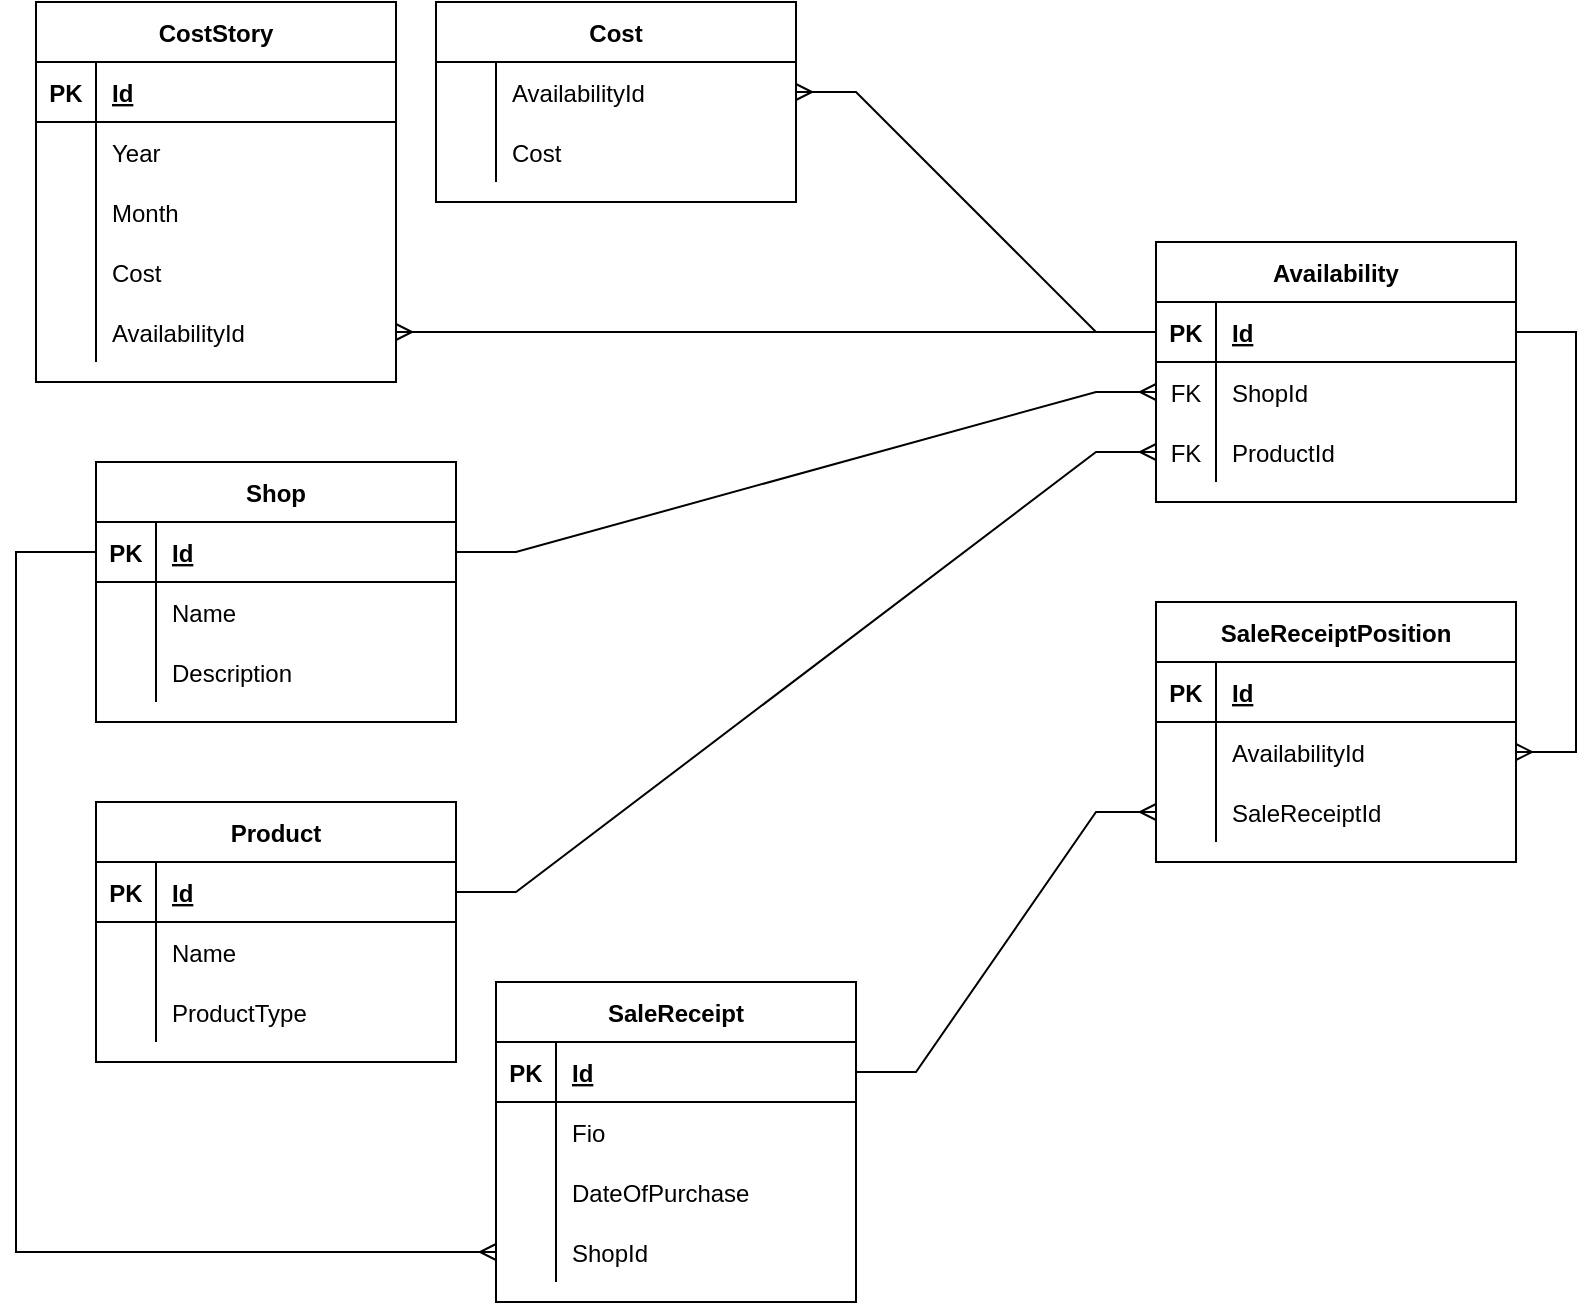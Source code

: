 <mxfile version="18.0.6" type="device"><diagram id="pnxKaXpHN_290zeqVHww" name="Страница 1"><mxGraphModel dx="1102" dy="865" grid="1" gridSize="10" guides="1" tooltips="1" connect="1" arrows="1" fold="1" page="1" pageScale="1" pageWidth="827" pageHeight="1169" math="0" shadow="0"><root><mxCell id="0"/><mxCell id="1" parent="0"/><mxCell id="Zz66VQLy0E8aWbIQN3X_-1" value="Shop" style="shape=table;startSize=30;container=1;collapsible=1;childLayout=tableLayout;fixedRows=1;rowLines=0;fontStyle=1;align=center;resizeLast=1;" vertex="1" parent="1"><mxGeometry x="60" y="260" width="180" height="130" as="geometry"/></mxCell><mxCell id="Zz66VQLy0E8aWbIQN3X_-2" value="" style="shape=tableRow;horizontal=0;startSize=0;swimlaneHead=0;swimlaneBody=0;fillColor=none;collapsible=0;dropTarget=0;points=[[0,0.5],[1,0.5]];portConstraint=eastwest;top=0;left=0;right=0;bottom=1;" vertex="1" parent="Zz66VQLy0E8aWbIQN3X_-1"><mxGeometry y="30" width="180" height="30" as="geometry"/></mxCell><mxCell id="Zz66VQLy0E8aWbIQN3X_-3" value="PK" style="shape=partialRectangle;connectable=0;fillColor=none;top=0;left=0;bottom=0;right=0;fontStyle=1;overflow=hidden;" vertex="1" parent="Zz66VQLy0E8aWbIQN3X_-2"><mxGeometry width="30" height="30" as="geometry"><mxRectangle width="30" height="30" as="alternateBounds"/></mxGeometry></mxCell><mxCell id="Zz66VQLy0E8aWbIQN3X_-4" value="Id" style="shape=partialRectangle;connectable=0;fillColor=none;top=0;left=0;bottom=0;right=0;align=left;spacingLeft=6;fontStyle=5;overflow=hidden;" vertex="1" parent="Zz66VQLy0E8aWbIQN3X_-2"><mxGeometry x="30" width="150" height="30" as="geometry"><mxRectangle width="150" height="30" as="alternateBounds"/></mxGeometry></mxCell><mxCell id="Zz66VQLy0E8aWbIQN3X_-5" value="" style="shape=tableRow;horizontal=0;startSize=0;swimlaneHead=0;swimlaneBody=0;fillColor=none;collapsible=0;dropTarget=0;points=[[0,0.5],[1,0.5]];portConstraint=eastwest;top=0;left=0;right=0;bottom=0;" vertex="1" parent="Zz66VQLy0E8aWbIQN3X_-1"><mxGeometry y="60" width="180" height="30" as="geometry"/></mxCell><mxCell id="Zz66VQLy0E8aWbIQN3X_-6" value="" style="shape=partialRectangle;connectable=0;fillColor=none;top=0;left=0;bottom=0;right=0;editable=1;overflow=hidden;" vertex="1" parent="Zz66VQLy0E8aWbIQN3X_-5"><mxGeometry width="30" height="30" as="geometry"><mxRectangle width="30" height="30" as="alternateBounds"/></mxGeometry></mxCell><mxCell id="Zz66VQLy0E8aWbIQN3X_-7" value="Name" style="shape=partialRectangle;connectable=0;fillColor=none;top=0;left=0;bottom=0;right=0;align=left;spacingLeft=6;overflow=hidden;" vertex="1" parent="Zz66VQLy0E8aWbIQN3X_-5"><mxGeometry x="30" width="150" height="30" as="geometry"><mxRectangle width="150" height="30" as="alternateBounds"/></mxGeometry></mxCell><mxCell id="Zz66VQLy0E8aWbIQN3X_-8" value="" style="shape=tableRow;horizontal=0;startSize=0;swimlaneHead=0;swimlaneBody=0;fillColor=none;collapsible=0;dropTarget=0;points=[[0,0.5],[1,0.5]];portConstraint=eastwest;top=0;left=0;right=0;bottom=0;" vertex="1" parent="Zz66VQLy0E8aWbIQN3X_-1"><mxGeometry y="90" width="180" height="30" as="geometry"/></mxCell><mxCell id="Zz66VQLy0E8aWbIQN3X_-9" value="" style="shape=partialRectangle;connectable=0;fillColor=none;top=0;left=0;bottom=0;right=0;editable=1;overflow=hidden;" vertex="1" parent="Zz66VQLy0E8aWbIQN3X_-8"><mxGeometry width="30" height="30" as="geometry"><mxRectangle width="30" height="30" as="alternateBounds"/></mxGeometry></mxCell><mxCell id="Zz66VQLy0E8aWbIQN3X_-10" value="Description" style="shape=partialRectangle;connectable=0;fillColor=none;top=0;left=0;bottom=0;right=0;align=left;spacingLeft=6;overflow=hidden;" vertex="1" parent="Zz66VQLy0E8aWbIQN3X_-8"><mxGeometry x="30" width="150" height="30" as="geometry"><mxRectangle width="150" height="30" as="alternateBounds"/></mxGeometry></mxCell><mxCell id="Zz66VQLy0E8aWbIQN3X_-14" value="Product" style="shape=table;startSize=30;container=1;collapsible=1;childLayout=tableLayout;fixedRows=1;rowLines=0;fontStyle=1;align=center;resizeLast=1;" vertex="1" parent="1"><mxGeometry x="60" y="430" width="180" height="130" as="geometry"/></mxCell><mxCell id="Zz66VQLy0E8aWbIQN3X_-15" value="" style="shape=tableRow;horizontal=0;startSize=0;swimlaneHead=0;swimlaneBody=0;fillColor=none;collapsible=0;dropTarget=0;points=[[0,0.5],[1,0.5]];portConstraint=eastwest;top=0;left=0;right=0;bottom=1;" vertex="1" parent="Zz66VQLy0E8aWbIQN3X_-14"><mxGeometry y="30" width="180" height="30" as="geometry"/></mxCell><mxCell id="Zz66VQLy0E8aWbIQN3X_-16" value="PK" style="shape=partialRectangle;connectable=0;fillColor=none;top=0;left=0;bottom=0;right=0;fontStyle=1;overflow=hidden;" vertex="1" parent="Zz66VQLy0E8aWbIQN3X_-15"><mxGeometry width="30" height="30" as="geometry"><mxRectangle width="30" height="30" as="alternateBounds"/></mxGeometry></mxCell><mxCell id="Zz66VQLy0E8aWbIQN3X_-17" value="Id" style="shape=partialRectangle;connectable=0;fillColor=none;top=0;left=0;bottom=0;right=0;align=left;spacingLeft=6;fontStyle=5;overflow=hidden;" vertex="1" parent="Zz66VQLy0E8aWbIQN3X_-15"><mxGeometry x="30" width="150" height="30" as="geometry"><mxRectangle width="150" height="30" as="alternateBounds"/></mxGeometry></mxCell><mxCell id="Zz66VQLy0E8aWbIQN3X_-18" value="" style="shape=tableRow;horizontal=0;startSize=0;swimlaneHead=0;swimlaneBody=0;fillColor=none;collapsible=0;dropTarget=0;points=[[0,0.5],[1,0.5]];portConstraint=eastwest;top=0;left=0;right=0;bottom=0;" vertex="1" parent="Zz66VQLy0E8aWbIQN3X_-14"><mxGeometry y="60" width="180" height="30" as="geometry"/></mxCell><mxCell id="Zz66VQLy0E8aWbIQN3X_-19" value="" style="shape=partialRectangle;connectable=0;fillColor=none;top=0;left=0;bottom=0;right=0;editable=1;overflow=hidden;" vertex="1" parent="Zz66VQLy0E8aWbIQN3X_-18"><mxGeometry width="30" height="30" as="geometry"><mxRectangle width="30" height="30" as="alternateBounds"/></mxGeometry></mxCell><mxCell id="Zz66VQLy0E8aWbIQN3X_-20" value="Name" style="shape=partialRectangle;connectable=0;fillColor=none;top=0;left=0;bottom=0;right=0;align=left;spacingLeft=6;overflow=hidden;" vertex="1" parent="Zz66VQLy0E8aWbIQN3X_-18"><mxGeometry x="30" width="150" height="30" as="geometry"><mxRectangle width="150" height="30" as="alternateBounds"/></mxGeometry></mxCell><mxCell id="Zz66VQLy0E8aWbIQN3X_-21" value="" style="shape=tableRow;horizontal=0;startSize=0;swimlaneHead=0;swimlaneBody=0;fillColor=none;collapsible=0;dropTarget=0;points=[[0,0.5],[1,0.5]];portConstraint=eastwest;top=0;left=0;right=0;bottom=0;" vertex="1" parent="Zz66VQLy0E8aWbIQN3X_-14"><mxGeometry y="90" width="180" height="30" as="geometry"/></mxCell><mxCell id="Zz66VQLy0E8aWbIQN3X_-22" value="" style="shape=partialRectangle;connectable=0;fillColor=none;top=0;left=0;bottom=0;right=0;editable=1;overflow=hidden;" vertex="1" parent="Zz66VQLy0E8aWbIQN3X_-21"><mxGeometry width="30" height="30" as="geometry"><mxRectangle width="30" height="30" as="alternateBounds"/></mxGeometry></mxCell><mxCell id="Zz66VQLy0E8aWbIQN3X_-23" value="ProductType" style="shape=partialRectangle;connectable=0;fillColor=none;top=0;left=0;bottom=0;right=0;align=left;spacingLeft=6;overflow=hidden;" vertex="1" parent="Zz66VQLy0E8aWbIQN3X_-21"><mxGeometry x="30" width="150" height="30" as="geometry"><mxRectangle width="150" height="30" as="alternateBounds"/></mxGeometry></mxCell><mxCell id="Zz66VQLy0E8aWbIQN3X_-27" value="Availability" style="shape=table;startSize=30;container=1;collapsible=1;childLayout=tableLayout;fixedRows=1;rowLines=0;fontStyle=1;align=center;resizeLast=1;" vertex="1" parent="1"><mxGeometry x="590" y="150" width="180" height="130" as="geometry"/></mxCell><mxCell id="Zz66VQLy0E8aWbIQN3X_-28" value="" style="shape=tableRow;horizontal=0;startSize=0;swimlaneHead=0;swimlaneBody=0;fillColor=none;collapsible=0;dropTarget=0;points=[[0,0.5],[1,0.5]];portConstraint=eastwest;top=0;left=0;right=0;bottom=1;" vertex="1" parent="Zz66VQLy0E8aWbIQN3X_-27"><mxGeometry y="30" width="180" height="30" as="geometry"/></mxCell><mxCell id="Zz66VQLy0E8aWbIQN3X_-29" value="PK" style="shape=partialRectangle;connectable=0;fillColor=none;top=0;left=0;bottom=0;right=0;fontStyle=1;overflow=hidden;" vertex="1" parent="Zz66VQLy0E8aWbIQN3X_-28"><mxGeometry width="30" height="30" as="geometry"><mxRectangle width="30" height="30" as="alternateBounds"/></mxGeometry></mxCell><mxCell id="Zz66VQLy0E8aWbIQN3X_-30" value="Id" style="shape=partialRectangle;connectable=0;fillColor=none;top=0;left=0;bottom=0;right=0;align=left;spacingLeft=6;fontStyle=5;overflow=hidden;" vertex="1" parent="Zz66VQLy0E8aWbIQN3X_-28"><mxGeometry x="30" width="150" height="30" as="geometry"><mxRectangle width="150" height="30" as="alternateBounds"/></mxGeometry></mxCell><mxCell id="Zz66VQLy0E8aWbIQN3X_-31" value="" style="shape=tableRow;horizontal=0;startSize=0;swimlaneHead=0;swimlaneBody=0;fillColor=none;collapsible=0;dropTarget=0;points=[[0,0.5],[1,0.5]];portConstraint=eastwest;top=0;left=0;right=0;bottom=0;" vertex="1" parent="Zz66VQLy0E8aWbIQN3X_-27"><mxGeometry y="60" width="180" height="30" as="geometry"/></mxCell><mxCell id="Zz66VQLy0E8aWbIQN3X_-32" value="FK" style="shape=partialRectangle;connectable=0;fillColor=none;top=0;left=0;bottom=0;right=0;editable=1;overflow=hidden;" vertex="1" parent="Zz66VQLy0E8aWbIQN3X_-31"><mxGeometry width="30" height="30" as="geometry"><mxRectangle width="30" height="30" as="alternateBounds"/></mxGeometry></mxCell><mxCell id="Zz66VQLy0E8aWbIQN3X_-33" value="ShopId" style="shape=partialRectangle;connectable=0;fillColor=none;top=0;left=0;bottom=0;right=0;align=left;spacingLeft=6;overflow=hidden;" vertex="1" parent="Zz66VQLy0E8aWbIQN3X_-31"><mxGeometry x="30" width="150" height="30" as="geometry"><mxRectangle width="150" height="30" as="alternateBounds"/></mxGeometry></mxCell><mxCell id="Zz66VQLy0E8aWbIQN3X_-34" value="" style="shape=tableRow;horizontal=0;startSize=0;swimlaneHead=0;swimlaneBody=0;fillColor=none;collapsible=0;dropTarget=0;points=[[0,0.5],[1,0.5]];portConstraint=eastwest;top=0;left=0;right=0;bottom=0;" vertex="1" parent="Zz66VQLy0E8aWbIQN3X_-27"><mxGeometry y="90" width="180" height="30" as="geometry"/></mxCell><mxCell id="Zz66VQLy0E8aWbIQN3X_-35" value="FK" style="shape=partialRectangle;connectable=0;fillColor=none;top=0;left=0;bottom=0;right=0;editable=1;overflow=hidden;" vertex="1" parent="Zz66VQLy0E8aWbIQN3X_-34"><mxGeometry width="30" height="30" as="geometry"><mxRectangle width="30" height="30" as="alternateBounds"/></mxGeometry></mxCell><mxCell id="Zz66VQLy0E8aWbIQN3X_-36" value="ProductId" style="shape=partialRectangle;connectable=0;fillColor=none;top=0;left=0;bottom=0;right=0;align=left;spacingLeft=6;overflow=hidden;" vertex="1" parent="Zz66VQLy0E8aWbIQN3X_-34"><mxGeometry x="30" width="150" height="30" as="geometry"><mxRectangle width="150" height="30" as="alternateBounds"/></mxGeometry></mxCell><mxCell id="Zz66VQLy0E8aWbIQN3X_-40" value="" style="edgeStyle=entityRelationEdgeStyle;fontSize=12;html=1;endArrow=ERmany;rounded=0;entryX=0;entryY=0.5;entryDx=0;entryDy=0;exitX=1;exitY=0.5;exitDx=0;exitDy=0;" edge="1" parent="1" source="Zz66VQLy0E8aWbIQN3X_-2" target="Zz66VQLy0E8aWbIQN3X_-31"><mxGeometry width="100" height="100" relative="1" as="geometry"><mxPoint x="360" y="490" as="sourcePoint"/><mxPoint x="460" y="390" as="targetPoint"/></mxGeometry></mxCell><mxCell id="Zz66VQLy0E8aWbIQN3X_-41" value="" style="edgeStyle=entityRelationEdgeStyle;fontSize=12;html=1;endArrow=ERmany;rounded=0;entryX=0;entryY=0.5;entryDx=0;entryDy=0;exitX=1;exitY=0.5;exitDx=0;exitDy=0;" edge="1" parent="1" source="Zz66VQLy0E8aWbIQN3X_-15" target="Zz66VQLy0E8aWbIQN3X_-34"><mxGeometry width="100" height="100" relative="1" as="geometry"><mxPoint x="360" y="490" as="sourcePoint"/><mxPoint x="460" y="390" as="targetPoint"/></mxGeometry></mxCell><mxCell id="Zz66VQLy0E8aWbIQN3X_-42" value="CostStory" style="shape=table;startSize=30;container=1;collapsible=1;childLayout=tableLayout;fixedRows=1;rowLines=0;fontStyle=1;align=center;resizeLast=1;" vertex="1" parent="1"><mxGeometry x="30" y="30" width="180" height="190" as="geometry"/></mxCell><mxCell id="Zz66VQLy0E8aWbIQN3X_-43" value="" style="shape=tableRow;horizontal=0;startSize=0;swimlaneHead=0;swimlaneBody=0;fillColor=none;collapsible=0;dropTarget=0;points=[[0,0.5],[1,0.5]];portConstraint=eastwest;top=0;left=0;right=0;bottom=1;" vertex="1" parent="Zz66VQLy0E8aWbIQN3X_-42"><mxGeometry y="30" width="180" height="30" as="geometry"/></mxCell><mxCell id="Zz66VQLy0E8aWbIQN3X_-44" value="PK" style="shape=partialRectangle;connectable=0;fillColor=none;top=0;left=0;bottom=0;right=0;fontStyle=1;overflow=hidden;" vertex="1" parent="Zz66VQLy0E8aWbIQN3X_-43"><mxGeometry width="30" height="30" as="geometry"><mxRectangle width="30" height="30" as="alternateBounds"/></mxGeometry></mxCell><mxCell id="Zz66VQLy0E8aWbIQN3X_-45" value="Id" style="shape=partialRectangle;connectable=0;fillColor=none;top=0;left=0;bottom=0;right=0;align=left;spacingLeft=6;fontStyle=5;overflow=hidden;" vertex="1" parent="Zz66VQLy0E8aWbIQN3X_-43"><mxGeometry x="30" width="150" height="30" as="geometry"><mxRectangle width="150" height="30" as="alternateBounds"/></mxGeometry></mxCell><mxCell id="Zz66VQLy0E8aWbIQN3X_-46" value="" style="shape=tableRow;horizontal=0;startSize=0;swimlaneHead=0;swimlaneBody=0;fillColor=none;collapsible=0;dropTarget=0;points=[[0,0.5],[1,0.5]];portConstraint=eastwest;top=0;left=0;right=0;bottom=0;" vertex="1" parent="Zz66VQLy0E8aWbIQN3X_-42"><mxGeometry y="60" width="180" height="30" as="geometry"/></mxCell><mxCell id="Zz66VQLy0E8aWbIQN3X_-47" value="" style="shape=partialRectangle;connectable=0;fillColor=none;top=0;left=0;bottom=0;right=0;editable=1;overflow=hidden;" vertex="1" parent="Zz66VQLy0E8aWbIQN3X_-46"><mxGeometry width="30" height="30" as="geometry"><mxRectangle width="30" height="30" as="alternateBounds"/></mxGeometry></mxCell><mxCell id="Zz66VQLy0E8aWbIQN3X_-48" value="Year" style="shape=partialRectangle;connectable=0;fillColor=none;top=0;left=0;bottom=0;right=0;align=left;spacingLeft=6;overflow=hidden;" vertex="1" parent="Zz66VQLy0E8aWbIQN3X_-46"><mxGeometry x="30" width="150" height="30" as="geometry"><mxRectangle width="150" height="30" as="alternateBounds"/></mxGeometry></mxCell><mxCell id="Zz66VQLy0E8aWbIQN3X_-49" value="" style="shape=tableRow;horizontal=0;startSize=0;swimlaneHead=0;swimlaneBody=0;fillColor=none;collapsible=0;dropTarget=0;points=[[0,0.5],[1,0.5]];portConstraint=eastwest;top=0;left=0;right=0;bottom=0;" vertex="1" parent="Zz66VQLy0E8aWbIQN3X_-42"><mxGeometry y="90" width="180" height="30" as="geometry"/></mxCell><mxCell id="Zz66VQLy0E8aWbIQN3X_-50" value="" style="shape=partialRectangle;connectable=0;fillColor=none;top=0;left=0;bottom=0;right=0;editable=1;overflow=hidden;" vertex="1" parent="Zz66VQLy0E8aWbIQN3X_-49"><mxGeometry width="30" height="30" as="geometry"><mxRectangle width="30" height="30" as="alternateBounds"/></mxGeometry></mxCell><mxCell id="Zz66VQLy0E8aWbIQN3X_-51" value="Month" style="shape=partialRectangle;connectable=0;fillColor=none;top=0;left=0;bottom=0;right=0;align=left;spacingLeft=6;overflow=hidden;" vertex="1" parent="Zz66VQLy0E8aWbIQN3X_-49"><mxGeometry x="30" width="150" height="30" as="geometry"><mxRectangle width="150" height="30" as="alternateBounds"/></mxGeometry></mxCell><mxCell id="Zz66VQLy0E8aWbIQN3X_-52" value="" style="shape=tableRow;horizontal=0;startSize=0;swimlaneHead=0;swimlaneBody=0;fillColor=none;collapsible=0;dropTarget=0;points=[[0,0.5],[1,0.5]];portConstraint=eastwest;top=0;left=0;right=0;bottom=0;" vertex="1" parent="Zz66VQLy0E8aWbIQN3X_-42"><mxGeometry y="120" width="180" height="30" as="geometry"/></mxCell><mxCell id="Zz66VQLy0E8aWbIQN3X_-53" value="" style="shape=partialRectangle;connectable=0;fillColor=none;top=0;left=0;bottom=0;right=0;editable=1;overflow=hidden;" vertex="1" parent="Zz66VQLy0E8aWbIQN3X_-52"><mxGeometry width="30" height="30" as="geometry"><mxRectangle width="30" height="30" as="alternateBounds"/></mxGeometry></mxCell><mxCell id="Zz66VQLy0E8aWbIQN3X_-54" value="Cost" style="shape=partialRectangle;connectable=0;fillColor=none;top=0;left=0;bottom=0;right=0;align=left;spacingLeft=6;overflow=hidden;" vertex="1" parent="Zz66VQLy0E8aWbIQN3X_-52"><mxGeometry x="30" width="150" height="30" as="geometry"><mxRectangle width="150" height="30" as="alternateBounds"/></mxGeometry></mxCell><mxCell id="Zz66VQLy0E8aWbIQN3X_-55" style="shape=tableRow;horizontal=0;startSize=0;swimlaneHead=0;swimlaneBody=0;fillColor=none;collapsible=0;dropTarget=0;points=[[0,0.5],[1,0.5]];portConstraint=eastwest;top=0;left=0;right=0;bottom=0;" vertex="1" parent="Zz66VQLy0E8aWbIQN3X_-42"><mxGeometry y="150" width="180" height="30" as="geometry"/></mxCell><mxCell id="Zz66VQLy0E8aWbIQN3X_-56" style="shape=partialRectangle;connectable=0;fillColor=none;top=0;left=0;bottom=0;right=0;editable=1;overflow=hidden;" vertex="1" parent="Zz66VQLy0E8aWbIQN3X_-55"><mxGeometry width="30" height="30" as="geometry"><mxRectangle width="30" height="30" as="alternateBounds"/></mxGeometry></mxCell><mxCell id="Zz66VQLy0E8aWbIQN3X_-57" value="AvailabilityId" style="shape=partialRectangle;connectable=0;fillColor=none;top=0;left=0;bottom=0;right=0;align=left;spacingLeft=6;overflow=hidden;" vertex="1" parent="Zz66VQLy0E8aWbIQN3X_-55"><mxGeometry x="30" width="150" height="30" as="geometry"><mxRectangle width="150" height="30" as="alternateBounds"/></mxGeometry></mxCell><mxCell id="Zz66VQLy0E8aWbIQN3X_-59" value="" style="edgeStyle=entityRelationEdgeStyle;fontSize=12;html=1;endArrow=ERmany;rounded=0;entryX=1;entryY=0.5;entryDx=0;entryDy=0;exitX=0;exitY=0.5;exitDx=0;exitDy=0;" edge="1" parent="1" source="Zz66VQLy0E8aWbIQN3X_-28" target="Zz66VQLy0E8aWbIQN3X_-55"><mxGeometry width="100" height="100" relative="1" as="geometry"><mxPoint x="300" y="770" as="sourcePoint"/><mxPoint x="400" y="670" as="targetPoint"/></mxGeometry></mxCell><mxCell id="Zz66VQLy0E8aWbIQN3X_-60" value="Cost" style="shape=table;startSize=30;container=1;collapsible=1;childLayout=tableLayout;fixedRows=1;rowLines=0;fontStyle=1;align=center;resizeLast=1;" vertex="1" parent="1"><mxGeometry x="230" y="30" width="180" height="100" as="geometry"/></mxCell><mxCell id="Zz66VQLy0E8aWbIQN3X_-64" value="" style="shape=tableRow;horizontal=0;startSize=0;swimlaneHead=0;swimlaneBody=0;fillColor=none;collapsible=0;dropTarget=0;points=[[0,0.5],[1,0.5]];portConstraint=eastwest;top=0;left=0;right=0;bottom=0;" vertex="1" parent="Zz66VQLy0E8aWbIQN3X_-60"><mxGeometry y="30" width="180" height="30" as="geometry"/></mxCell><mxCell id="Zz66VQLy0E8aWbIQN3X_-65" value="" style="shape=partialRectangle;connectable=0;fillColor=none;top=0;left=0;bottom=0;right=0;editable=1;overflow=hidden;" vertex="1" parent="Zz66VQLy0E8aWbIQN3X_-64"><mxGeometry width="30" height="30" as="geometry"><mxRectangle width="30" height="30" as="alternateBounds"/></mxGeometry></mxCell><mxCell id="Zz66VQLy0E8aWbIQN3X_-66" value="AvailabilityId" style="shape=partialRectangle;connectable=0;fillColor=none;top=0;left=0;bottom=0;right=0;align=left;spacingLeft=6;overflow=hidden;" vertex="1" parent="Zz66VQLy0E8aWbIQN3X_-64"><mxGeometry x="30" width="150" height="30" as="geometry"><mxRectangle width="150" height="30" as="alternateBounds"/></mxGeometry></mxCell><mxCell id="Zz66VQLy0E8aWbIQN3X_-67" value="" style="shape=tableRow;horizontal=0;startSize=0;swimlaneHead=0;swimlaneBody=0;fillColor=none;collapsible=0;dropTarget=0;points=[[0,0.5],[1,0.5]];portConstraint=eastwest;top=0;left=0;right=0;bottom=0;" vertex="1" parent="Zz66VQLy0E8aWbIQN3X_-60"><mxGeometry y="60" width="180" height="30" as="geometry"/></mxCell><mxCell id="Zz66VQLy0E8aWbIQN3X_-68" value="" style="shape=partialRectangle;connectable=0;fillColor=none;top=0;left=0;bottom=0;right=0;editable=1;overflow=hidden;" vertex="1" parent="Zz66VQLy0E8aWbIQN3X_-67"><mxGeometry width="30" height="30" as="geometry"><mxRectangle width="30" height="30" as="alternateBounds"/></mxGeometry></mxCell><mxCell id="Zz66VQLy0E8aWbIQN3X_-69" value="Cost" style="shape=partialRectangle;connectable=0;fillColor=none;top=0;left=0;bottom=0;right=0;align=left;spacingLeft=6;overflow=hidden;" vertex="1" parent="Zz66VQLy0E8aWbIQN3X_-67"><mxGeometry x="30" width="150" height="30" as="geometry"><mxRectangle width="150" height="30" as="alternateBounds"/></mxGeometry></mxCell><mxCell id="Zz66VQLy0E8aWbIQN3X_-73" value="" style="edgeStyle=entityRelationEdgeStyle;fontSize=12;html=1;endArrow=ERmany;rounded=0;entryX=1;entryY=0.5;entryDx=0;entryDy=0;exitX=0;exitY=0.5;exitDx=0;exitDy=0;" edge="1" parent="1" source="Zz66VQLy0E8aWbIQN3X_-28" target="Zz66VQLy0E8aWbIQN3X_-64"><mxGeometry width="100" height="100" relative="1" as="geometry"><mxPoint x="510" y="290" as="sourcePoint"/><mxPoint x="610" y="190" as="targetPoint"/></mxGeometry></mxCell><mxCell id="Zz66VQLy0E8aWbIQN3X_-74" value="SaleReceipt" style="shape=table;startSize=30;container=1;collapsible=1;childLayout=tableLayout;fixedRows=1;rowLines=0;fontStyle=1;align=center;resizeLast=1;" vertex="1" parent="1"><mxGeometry x="260" y="520" width="180" height="160" as="geometry"/></mxCell><mxCell id="Zz66VQLy0E8aWbIQN3X_-75" value="" style="shape=tableRow;horizontal=0;startSize=0;swimlaneHead=0;swimlaneBody=0;fillColor=none;collapsible=0;dropTarget=0;points=[[0,0.5],[1,0.5]];portConstraint=eastwest;top=0;left=0;right=0;bottom=1;" vertex="1" parent="Zz66VQLy0E8aWbIQN3X_-74"><mxGeometry y="30" width="180" height="30" as="geometry"/></mxCell><mxCell id="Zz66VQLy0E8aWbIQN3X_-76" value="PK" style="shape=partialRectangle;connectable=0;fillColor=none;top=0;left=0;bottom=0;right=0;fontStyle=1;overflow=hidden;" vertex="1" parent="Zz66VQLy0E8aWbIQN3X_-75"><mxGeometry width="30" height="30" as="geometry"><mxRectangle width="30" height="30" as="alternateBounds"/></mxGeometry></mxCell><mxCell id="Zz66VQLy0E8aWbIQN3X_-77" value="Id" style="shape=partialRectangle;connectable=0;fillColor=none;top=0;left=0;bottom=0;right=0;align=left;spacingLeft=6;fontStyle=5;overflow=hidden;" vertex="1" parent="Zz66VQLy0E8aWbIQN3X_-75"><mxGeometry x="30" width="150" height="30" as="geometry"><mxRectangle width="150" height="30" as="alternateBounds"/></mxGeometry></mxCell><mxCell id="Zz66VQLy0E8aWbIQN3X_-78" value="" style="shape=tableRow;horizontal=0;startSize=0;swimlaneHead=0;swimlaneBody=0;fillColor=none;collapsible=0;dropTarget=0;points=[[0,0.5],[1,0.5]];portConstraint=eastwest;top=0;left=0;right=0;bottom=0;" vertex="1" parent="Zz66VQLy0E8aWbIQN3X_-74"><mxGeometry y="60" width="180" height="30" as="geometry"/></mxCell><mxCell id="Zz66VQLy0E8aWbIQN3X_-79" value="" style="shape=partialRectangle;connectable=0;fillColor=none;top=0;left=0;bottom=0;right=0;editable=1;overflow=hidden;" vertex="1" parent="Zz66VQLy0E8aWbIQN3X_-78"><mxGeometry width="30" height="30" as="geometry"><mxRectangle width="30" height="30" as="alternateBounds"/></mxGeometry></mxCell><mxCell id="Zz66VQLy0E8aWbIQN3X_-80" value="Fio" style="shape=partialRectangle;connectable=0;fillColor=none;top=0;left=0;bottom=0;right=0;align=left;spacingLeft=6;overflow=hidden;" vertex="1" parent="Zz66VQLy0E8aWbIQN3X_-78"><mxGeometry x="30" width="150" height="30" as="geometry"><mxRectangle width="150" height="30" as="alternateBounds"/></mxGeometry></mxCell><mxCell id="Zz66VQLy0E8aWbIQN3X_-81" value="" style="shape=tableRow;horizontal=0;startSize=0;swimlaneHead=0;swimlaneBody=0;fillColor=none;collapsible=0;dropTarget=0;points=[[0,0.5],[1,0.5]];portConstraint=eastwest;top=0;left=0;right=0;bottom=0;" vertex="1" parent="Zz66VQLy0E8aWbIQN3X_-74"><mxGeometry y="90" width="180" height="30" as="geometry"/></mxCell><mxCell id="Zz66VQLy0E8aWbIQN3X_-82" value="" style="shape=partialRectangle;connectable=0;fillColor=none;top=0;left=0;bottom=0;right=0;editable=1;overflow=hidden;" vertex="1" parent="Zz66VQLy0E8aWbIQN3X_-81"><mxGeometry width="30" height="30" as="geometry"><mxRectangle width="30" height="30" as="alternateBounds"/></mxGeometry></mxCell><mxCell id="Zz66VQLy0E8aWbIQN3X_-83" value="DateOfPurchase" style="shape=partialRectangle;connectable=0;fillColor=none;top=0;left=0;bottom=0;right=0;align=left;spacingLeft=6;overflow=hidden;" vertex="1" parent="Zz66VQLy0E8aWbIQN3X_-81"><mxGeometry x="30" width="150" height="30" as="geometry"><mxRectangle width="150" height="30" as="alternateBounds"/></mxGeometry></mxCell><mxCell id="Zz66VQLy0E8aWbIQN3X_-84" value="" style="shape=tableRow;horizontal=0;startSize=0;swimlaneHead=0;swimlaneBody=0;fillColor=none;collapsible=0;dropTarget=0;points=[[0,0.5],[1,0.5]];portConstraint=eastwest;top=0;left=0;right=0;bottom=0;" vertex="1" parent="Zz66VQLy0E8aWbIQN3X_-74"><mxGeometry y="120" width="180" height="30" as="geometry"/></mxCell><mxCell id="Zz66VQLy0E8aWbIQN3X_-85" value="" style="shape=partialRectangle;connectable=0;fillColor=none;top=0;left=0;bottom=0;right=0;editable=1;overflow=hidden;" vertex="1" parent="Zz66VQLy0E8aWbIQN3X_-84"><mxGeometry width="30" height="30" as="geometry"><mxRectangle width="30" height="30" as="alternateBounds"/></mxGeometry></mxCell><mxCell id="Zz66VQLy0E8aWbIQN3X_-86" value="ShopId" style="shape=partialRectangle;connectable=0;fillColor=none;top=0;left=0;bottom=0;right=0;align=left;spacingLeft=6;overflow=hidden;" vertex="1" parent="Zz66VQLy0E8aWbIQN3X_-84"><mxGeometry x="30" width="150" height="30" as="geometry"><mxRectangle width="150" height="30" as="alternateBounds"/></mxGeometry></mxCell><mxCell id="Zz66VQLy0E8aWbIQN3X_-87" value="SaleReceiptPosition" style="shape=table;startSize=30;container=1;collapsible=1;childLayout=tableLayout;fixedRows=1;rowLines=0;fontStyle=1;align=center;resizeLast=1;" vertex="1" parent="1"><mxGeometry x="590" y="330" width="180" height="130" as="geometry"/></mxCell><mxCell id="Zz66VQLy0E8aWbIQN3X_-88" value="" style="shape=tableRow;horizontal=0;startSize=0;swimlaneHead=0;swimlaneBody=0;fillColor=none;collapsible=0;dropTarget=0;points=[[0,0.5],[1,0.5]];portConstraint=eastwest;top=0;left=0;right=0;bottom=1;" vertex="1" parent="Zz66VQLy0E8aWbIQN3X_-87"><mxGeometry y="30" width="180" height="30" as="geometry"/></mxCell><mxCell id="Zz66VQLy0E8aWbIQN3X_-89" value="PK" style="shape=partialRectangle;connectable=0;fillColor=none;top=0;left=0;bottom=0;right=0;fontStyle=1;overflow=hidden;" vertex="1" parent="Zz66VQLy0E8aWbIQN3X_-88"><mxGeometry width="30" height="30" as="geometry"><mxRectangle width="30" height="30" as="alternateBounds"/></mxGeometry></mxCell><mxCell id="Zz66VQLy0E8aWbIQN3X_-90" value="Id" style="shape=partialRectangle;connectable=0;fillColor=none;top=0;left=0;bottom=0;right=0;align=left;spacingLeft=6;fontStyle=5;overflow=hidden;" vertex="1" parent="Zz66VQLy0E8aWbIQN3X_-88"><mxGeometry x="30" width="150" height="30" as="geometry"><mxRectangle width="150" height="30" as="alternateBounds"/></mxGeometry></mxCell><mxCell id="Zz66VQLy0E8aWbIQN3X_-94" value="" style="shape=tableRow;horizontal=0;startSize=0;swimlaneHead=0;swimlaneBody=0;fillColor=none;collapsible=0;dropTarget=0;points=[[0,0.5],[1,0.5]];portConstraint=eastwest;top=0;left=0;right=0;bottom=0;" vertex="1" parent="Zz66VQLy0E8aWbIQN3X_-87"><mxGeometry y="60" width="180" height="30" as="geometry"/></mxCell><mxCell id="Zz66VQLy0E8aWbIQN3X_-95" value="" style="shape=partialRectangle;connectable=0;fillColor=none;top=0;left=0;bottom=0;right=0;editable=1;overflow=hidden;" vertex="1" parent="Zz66VQLy0E8aWbIQN3X_-94"><mxGeometry width="30" height="30" as="geometry"><mxRectangle width="30" height="30" as="alternateBounds"/></mxGeometry></mxCell><mxCell id="Zz66VQLy0E8aWbIQN3X_-96" value="AvailabilityId" style="shape=partialRectangle;connectable=0;fillColor=none;top=0;left=0;bottom=0;right=0;align=left;spacingLeft=6;overflow=hidden;" vertex="1" parent="Zz66VQLy0E8aWbIQN3X_-94"><mxGeometry x="30" width="150" height="30" as="geometry"><mxRectangle width="150" height="30" as="alternateBounds"/></mxGeometry></mxCell><mxCell id="Zz66VQLy0E8aWbIQN3X_-91" value="" style="shape=tableRow;horizontal=0;startSize=0;swimlaneHead=0;swimlaneBody=0;fillColor=none;collapsible=0;dropTarget=0;points=[[0,0.5],[1,0.5]];portConstraint=eastwest;top=0;left=0;right=0;bottom=0;" vertex="1" parent="Zz66VQLy0E8aWbIQN3X_-87"><mxGeometry y="90" width="180" height="30" as="geometry"/></mxCell><mxCell id="Zz66VQLy0E8aWbIQN3X_-92" value="" style="shape=partialRectangle;connectable=0;fillColor=none;top=0;left=0;bottom=0;right=0;editable=1;overflow=hidden;" vertex="1" parent="Zz66VQLy0E8aWbIQN3X_-91"><mxGeometry width="30" height="30" as="geometry"><mxRectangle width="30" height="30" as="alternateBounds"/></mxGeometry></mxCell><mxCell id="Zz66VQLy0E8aWbIQN3X_-93" value="SaleReceiptId" style="shape=partialRectangle;connectable=0;fillColor=none;top=0;left=0;bottom=0;right=0;align=left;spacingLeft=6;overflow=hidden;" vertex="1" parent="Zz66VQLy0E8aWbIQN3X_-91"><mxGeometry x="30" width="150" height="30" as="geometry"><mxRectangle width="150" height="30" as="alternateBounds"/></mxGeometry></mxCell><mxCell id="Zz66VQLy0E8aWbIQN3X_-100" value="" style="edgeStyle=entityRelationEdgeStyle;fontSize=12;html=1;endArrow=ERmany;rounded=0;entryX=0;entryY=0.5;entryDx=0;entryDy=0;exitX=1;exitY=0.5;exitDx=0;exitDy=0;" edge="1" parent="1" source="Zz66VQLy0E8aWbIQN3X_-75" target="Zz66VQLy0E8aWbIQN3X_-91"><mxGeometry width="100" height="100" relative="1" as="geometry"><mxPoint x="430" y="520" as="sourcePoint"/><mxPoint x="530" y="420" as="targetPoint"/></mxGeometry></mxCell><mxCell id="Zz66VQLy0E8aWbIQN3X_-101" value="" style="edgeStyle=orthogonalEdgeStyle;fontSize=12;html=1;endArrow=ERmany;rounded=0;entryX=0;entryY=0.5;entryDx=0;entryDy=0;exitX=0;exitY=0.5;exitDx=0;exitDy=0;" edge="1" parent="1" source="Zz66VQLy0E8aWbIQN3X_-2" target="Zz66VQLy0E8aWbIQN3X_-84"><mxGeometry width="100" height="100" relative="1" as="geometry"><mxPoint x="70" y="730" as="sourcePoint"/><mxPoint x="170" y="630" as="targetPoint"/><Array as="points"><mxPoint x="20" y="305"/><mxPoint x="20" y="655"/></Array></mxGeometry></mxCell><mxCell id="Zz66VQLy0E8aWbIQN3X_-102" value="" style="edgeStyle=orthogonalEdgeStyle;fontSize=12;html=1;endArrow=ERmany;rounded=0;entryX=1;entryY=0.5;entryDx=0;entryDy=0;exitX=1;exitY=0.5;exitDx=0;exitDy=0;" edge="1" parent="1" source="Zz66VQLy0E8aWbIQN3X_-28" target="Zz66VQLy0E8aWbIQN3X_-94"><mxGeometry width="100" height="100" relative="1" as="geometry"><mxPoint x="440" y="480" as="sourcePoint"/><mxPoint x="540" y="380" as="targetPoint"/><Array as="points"><mxPoint x="800" y="195"/><mxPoint x="800" y="405"/></Array></mxGeometry></mxCell></root></mxGraphModel></diagram></mxfile>